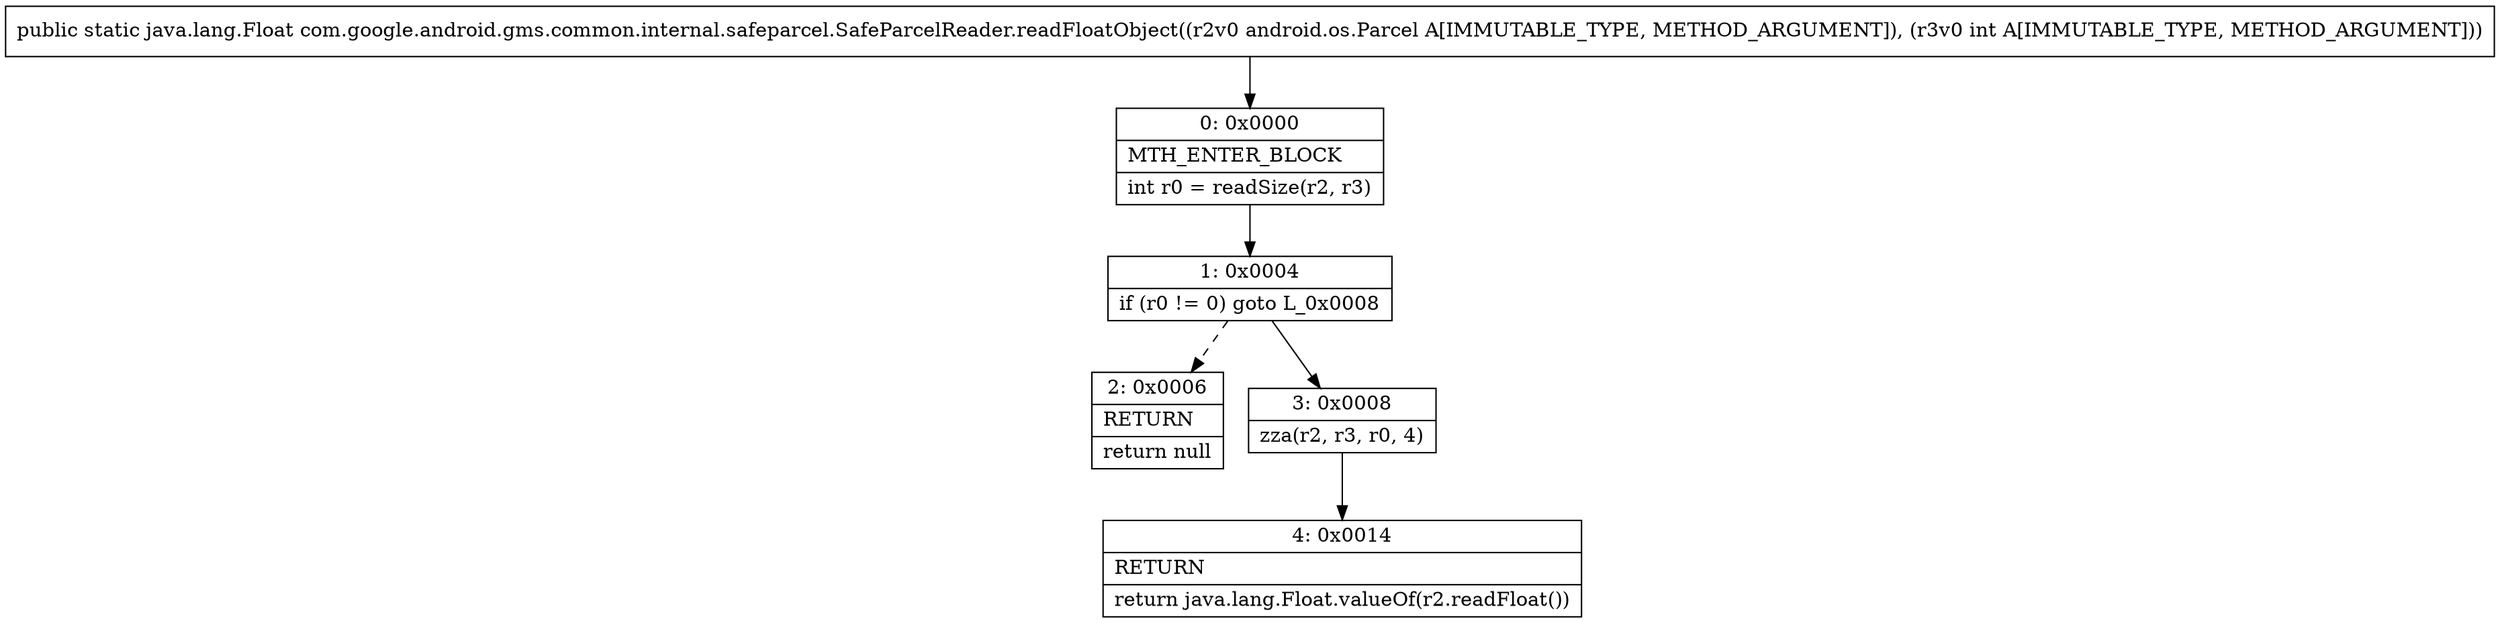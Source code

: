 digraph "CFG forcom.google.android.gms.common.internal.safeparcel.SafeParcelReader.readFloatObject(Landroid\/os\/Parcel;I)Ljava\/lang\/Float;" {
Node_0 [shape=record,label="{0\:\ 0x0000|MTH_ENTER_BLOCK\l|int r0 = readSize(r2, r3)\l}"];
Node_1 [shape=record,label="{1\:\ 0x0004|if (r0 != 0) goto L_0x0008\l}"];
Node_2 [shape=record,label="{2\:\ 0x0006|RETURN\l|return null\l}"];
Node_3 [shape=record,label="{3\:\ 0x0008|zza(r2, r3, r0, 4)\l}"];
Node_4 [shape=record,label="{4\:\ 0x0014|RETURN\l|return java.lang.Float.valueOf(r2.readFloat())\l}"];
MethodNode[shape=record,label="{public static java.lang.Float com.google.android.gms.common.internal.safeparcel.SafeParcelReader.readFloatObject((r2v0 android.os.Parcel A[IMMUTABLE_TYPE, METHOD_ARGUMENT]), (r3v0 int A[IMMUTABLE_TYPE, METHOD_ARGUMENT])) }"];
MethodNode -> Node_0;
Node_0 -> Node_1;
Node_1 -> Node_2[style=dashed];
Node_1 -> Node_3;
Node_3 -> Node_4;
}

